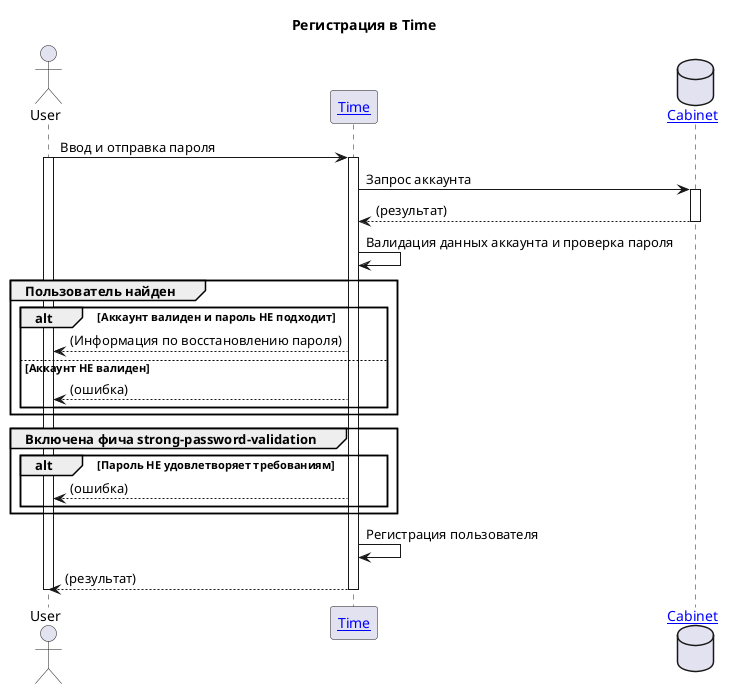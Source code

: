 @startuml
title Регистрация в Time

actor User
participant "[[/architect/components/applications.time Time]]" as Time
database "[[/architect/components/db.cabinet Cabinet]]" as Cabinet


User -> Time ++ : Ввод и отправка пароля
activate User
Time -> Cabinet ++ : Запрос аккаунта
return (результат)
Time -> Time : Валидация данных аккаунта и проверка пароля

group Пользователь найден
alt Аккаунт валиден и пароль НЕ подходит
User <-- Time : (Информация по восстановлению пароля)
else Аккаунт НЕ валиден
User <-- Time : (ошибка)
end alt
end group

group Включена фича strong-password-validation
alt Пароль НЕ удовлетворяет требованиям
User <-- Time : (ошибка)
end alt
end group

Time -> Time : Регистрация пользователя
return (результат)
deactivate User

@enduml